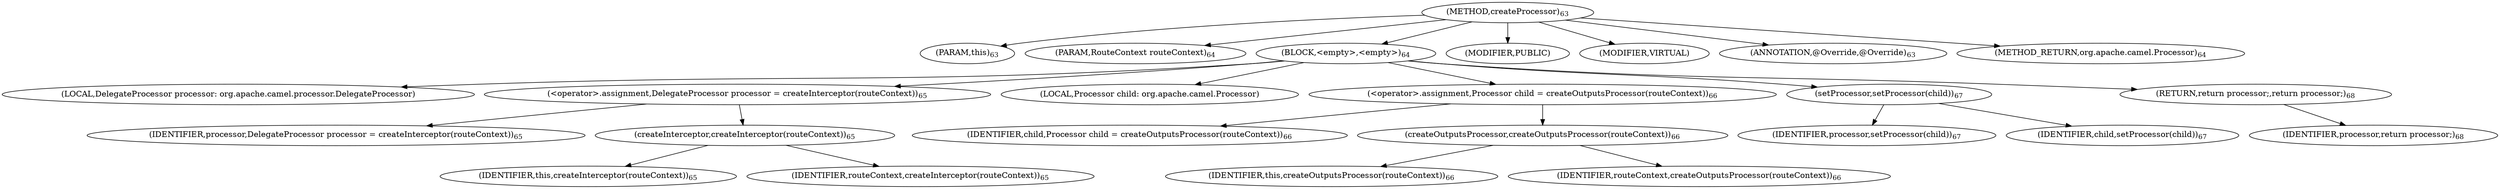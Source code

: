 digraph "createProcessor" {  
"81" [label = <(METHOD,createProcessor)<SUB>63</SUB>> ]
"10" [label = <(PARAM,this)<SUB>63</SUB>> ]
"82" [label = <(PARAM,RouteContext routeContext)<SUB>64</SUB>> ]
"83" [label = <(BLOCK,&lt;empty&gt;,&lt;empty&gt;)<SUB>64</SUB>> ]
"84" [label = <(LOCAL,DelegateProcessor processor: org.apache.camel.processor.DelegateProcessor)> ]
"85" [label = <(&lt;operator&gt;.assignment,DelegateProcessor processor = createInterceptor(routeContext))<SUB>65</SUB>> ]
"86" [label = <(IDENTIFIER,processor,DelegateProcessor processor = createInterceptor(routeContext))<SUB>65</SUB>> ]
"87" [label = <(createInterceptor,createInterceptor(routeContext))<SUB>65</SUB>> ]
"9" [label = <(IDENTIFIER,this,createInterceptor(routeContext))<SUB>65</SUB>> ]
"88" [label = <(IDENTIFIER,routeContext,createInterceptor(routeContext))<SUB>65</SUB>> ]
"89" [label = <(LOCAL,Processor child: org.apache.camel.Processor)> ]
"90" [label = <(&lt;operator&gt;.assignment,Processor child = createOutputsProcessor(routeContext))<SUB>66</SUB>> ]
"91" [label = <(IDENTIFIER,child,Processor child = createOutputsProcessor(routeContext))<SUB>66</SUB>> ]
"92" [label = <(createOutputsProcessor,createOutputsProcessor(routeContext))<SUB>66</SUB>> ]
"11" [label = <(IDENTIFIER,this,createOutputsProcessor(routeContext))<SUB>66</SUB>> ]
"93" [label = <(IDENTIFIER,routeContext,createOutputsProcessor(routeContext))<SUB>66</SUB>> ]
"94" [label = <(setProcessor,setProcessor(child))<SUB>67</SUB>> ]
"95" [label = <(IDENTIFIER,processor,setProcessor(child))<SUB>67</SUB>> ]
"96" [label = <(IDENTIFIER,child,setProcessor(child))<SUB>67</SUB>> ]
"97" [label = <(RETURN,return processor;,return processor;)<SUB>68</SUB>> ]
"98" [label = <(IDENTIFIER,processor,return processor;)<SUB>68</SUB>> ]
"99" [label = <(MODIFIER,PUBLIC)> ]
"100" [label = <(MODIFIER,VIRTUAL)> ]
"101" [label = <(ANNOTATION,@Override,@Override)<SUB>63</SUB>> ]
"102" [label = <(METHOD_RETURN,org.apache.camel.Processor)<SUB>64</SUB>> ]
  "81" -> "10" 
  "81" -> "82" 
  "81" -> "83" 
  "81" -> "99" 
  "81" -> "100" 
  "81" -> "101" 
  "81" -> "102" 
  "83" -> "84" 
  "83" -> "85" 
  "83" -> "89" 
  "83" -> "90" 
  "83" -> "94" 
  "83" -> "97" 
  "85" -> "86" 
  "85" -> "87" 
  "87" -> "9" 
  "87" -> "88" 
  "90" -> "91" 
  "90" -> "92" 
  "92" -> "11" 
  "92" -> "93" 
  "94" -> "95" 
  "94" -> "96" 
  "97" -> "98" 
}

